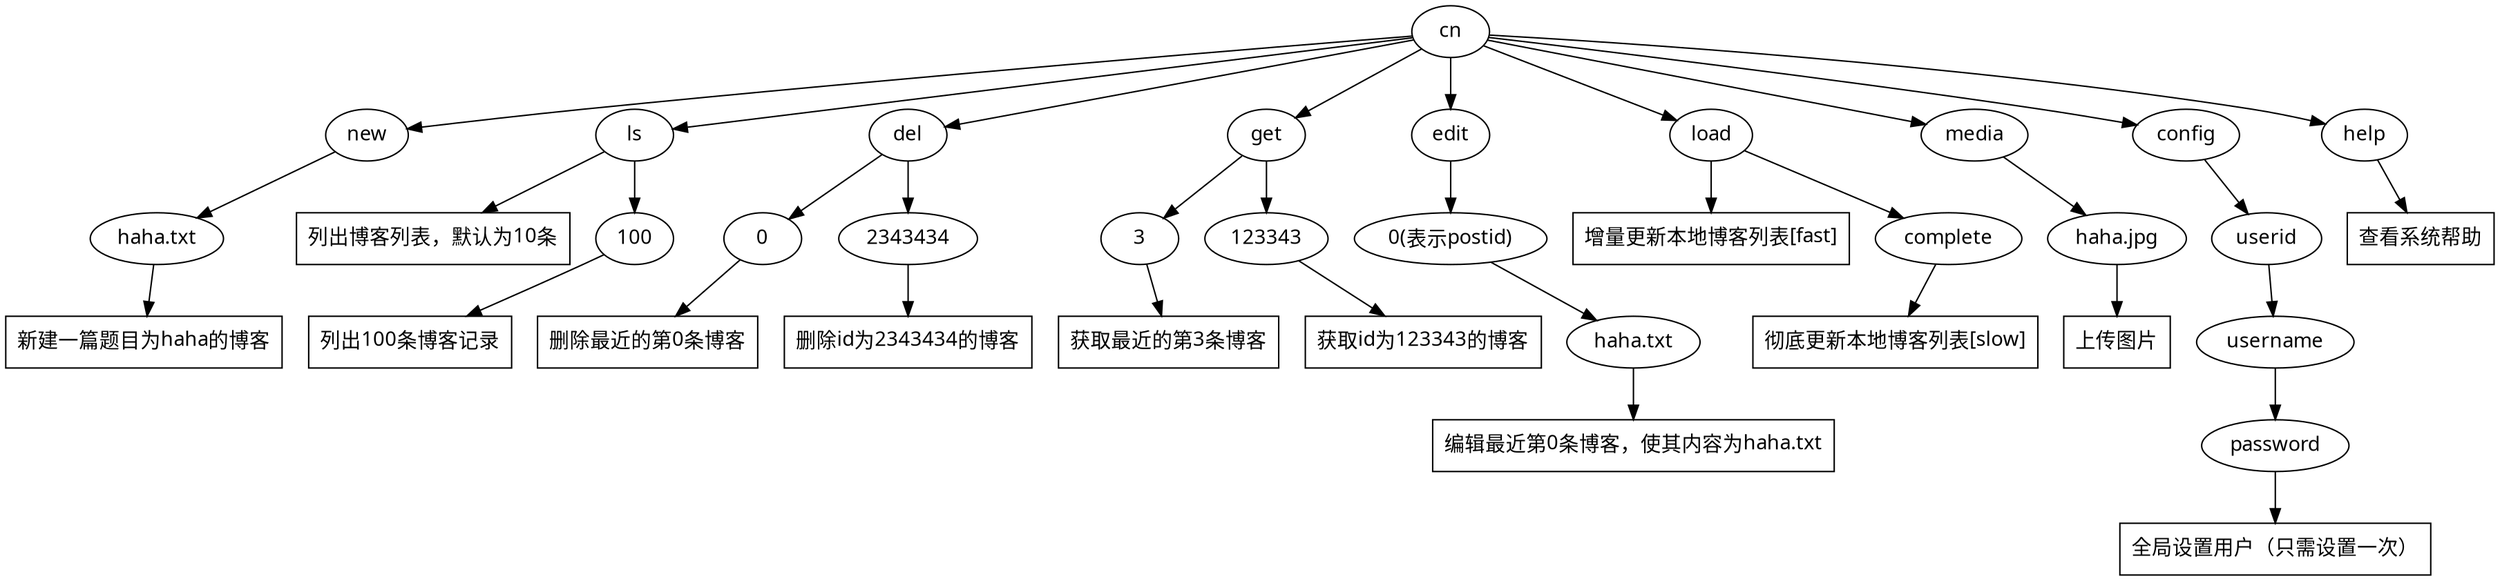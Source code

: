 digraph cmd{
node[fontname="Microsoft Yahei"]
cn->{new ls del get edit load media config help}
ls_default[shape="rectangle" label="列出博客列表，默认为10条"]
ls->ls_default
ls_number[label="100"]
ls_number_desc[shape="rectangle" label="列出100条博客记录"]
ls->ls_number->ls_number_desc

del_post_simple[label="0"]
del_post_complex[label="2343434"]
del->{del_post_simple del_post_complex}
del_post_simple_desc[label="删除最近的第0条博客" shape="rectangle"]
del_post_complex_desc[label="删除id为2343434的博客" shape="rectangle"]
del_post_simple->del_post_simple_desc
del_post_complex->del_post_complex_desc

get_simple[label="3"]
get_complex[label="123343"]
get->{get_simple get_complex}
get_simple_desc[shape="rectangle" label="获取最近的第3条博客"]
get_complex_desc[shape="rectangle" label="获取id为123343的博客"]
get_simple->get_simple_desc
get_complex->get_complex_desc

edit_postid[label="0(表示postid)"]
edit_file[label="haha.txt"]
edit_simple_desc[shape="rectangle" label="编辑最近第0条博客，使其内容为haha.txt"]
edit->edit_postid->edit_file->edit_simple_desc

load_simple[shape="rectangle" label="增量更新本地博客列表[fast]"]
load_full[ label="complete"]
load_full_desc[shape="rectangle" label="彻底更新本地博客列表[slow]"]
load->{load_simple load_full}
load_full->load_full_desc

new_post[label="haha.txt"]
new_post_label[shape="rectangle" label="新建一篇题目为haha的博客"]
new->new_post->new_post_label

media_file[label="haha.jpg"]
media_label[shape="rectangle" label="上传图片"]
media->media_file->media_label

config_desc[shape=rectangle label="全局设置用户（只需设置一次）"]
config->userid->username->password->config_desc

help_desc[shape=rectangle label="查看系统帮助"]
help->help_desc
}